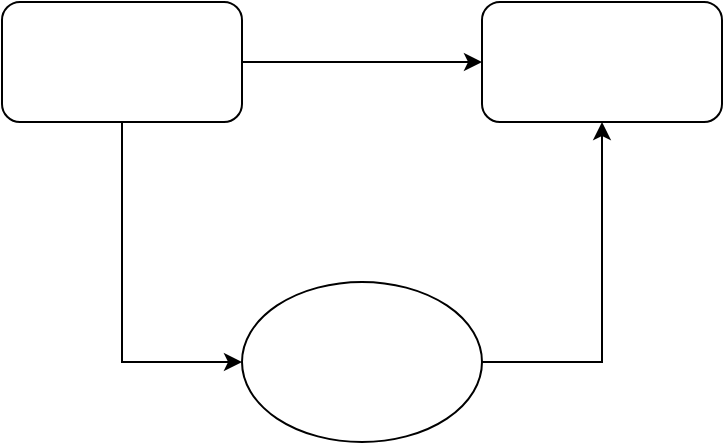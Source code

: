 <mxfile version="13.8.9-1" type="github">
  <diagram id="8P5-qoddvgClMbcSEmlK" name="Page-1">
    <mxGraphModel dx="1422" dy="756" grid="1" gridSize="10" guides="1" tooltips="1" connect="1" arrows="1" fold="1" page="1" pageScale="1" pageWidth="850" pageHeight="1100" math="0" shadow="0">
      <root>
        <mxCell id="0" />
        <mxCell id="1" parent="0" />
        <mxCell id="N7NMArOQWSq2kBG0MsRB-6" style="edgeStyle=orthogonalEdgeStyle;rounded=0;orthogonalLoop=1;jettySize=auto;html=1;exitX=0.5;exitY=1;exitDx=0;exitDy=0;entryX=0;entryY=0.5;entryDx=0;entryDy=0;" edge="1" parent="1" source="N7NMArOQWSq2kBG0MsRB-2" target="N7NMArOQWSq2kBG0MsRB-4">
          <mxGeometry relative="1" as="geometry" />
        </mxCell>
        <mxCell id="N7NMArOQWSq2kBG0MsRB-2" value="" style="rounded=1;whiteSpace=wrap;html=1;" vertex="1" parent="1">
          <mxGeometry x="200" y="220" width="120" height="60" as="geometry" />
        </mxCell>
        <mxCell id="N7NMArOQWSq2kBG0MsRB-3" value="" style="rounded=1;whiteSpace=wrap;html=1;" vertex="1" parent="1">
          <mxGeometry x="440" y="220" width="120" height="60" as="geometry" />
        </mxCell>
        <mxCell id="N7NMArOQWSq2kBG0MsRB-7" style="edgeStyle=orthogonalEdgeStyle;rounded=0;orthogonalLoop=1;jettySize=auto;html=1;exitX=1;exitY=0.5;exitDx=0;exitDy=0;entryX=0.5;entryY=1;entryDx=0;entryDy=0;" edge="1" parent="1" source="N7NMArOQWSq2kBG0MsRB-4" target="N7NMArOQWSq2kBG0MsRB-3">
          <mxGeometry relative="1" as="geometry" />
        </mxCell>
        <mxCell id="N7NMArOQWSq2kBG0MsRB-4" value="" style="ellipse;whiteSpace=wrap;html=1;" vertex="1" parent="1">
          <mxGeometry x="320" y="360" width="120" height="80" as="geometry" />
        </mxCell>
        <mxCell id="N7NMArOQWSq2kBG0MsRB-5" value="" style="endArrow=classic;html=1;exitX=1;exitY=0.5;exitDx=0;exitDy=0;entryX=0;entryY=0.5;entryDx=0;entryDy=0;" edge="1" parent="1" source="N7NMArOQWSq2kBG0MsRB-2" target="N7NMArOQWSq2kBG0MsRB-3">
          <mxGeometry width="50" height="50" relative="1" as="geometry">
            <mxPoint x="590" y="420" as="sourcePoint" />
            <mxPoint x="640" y="370" as="targetPoint" />
          </mxGeometry>
        </mxCell>
      </root>
    </mxGraphModel>
  </diagram>
</mxfile>
